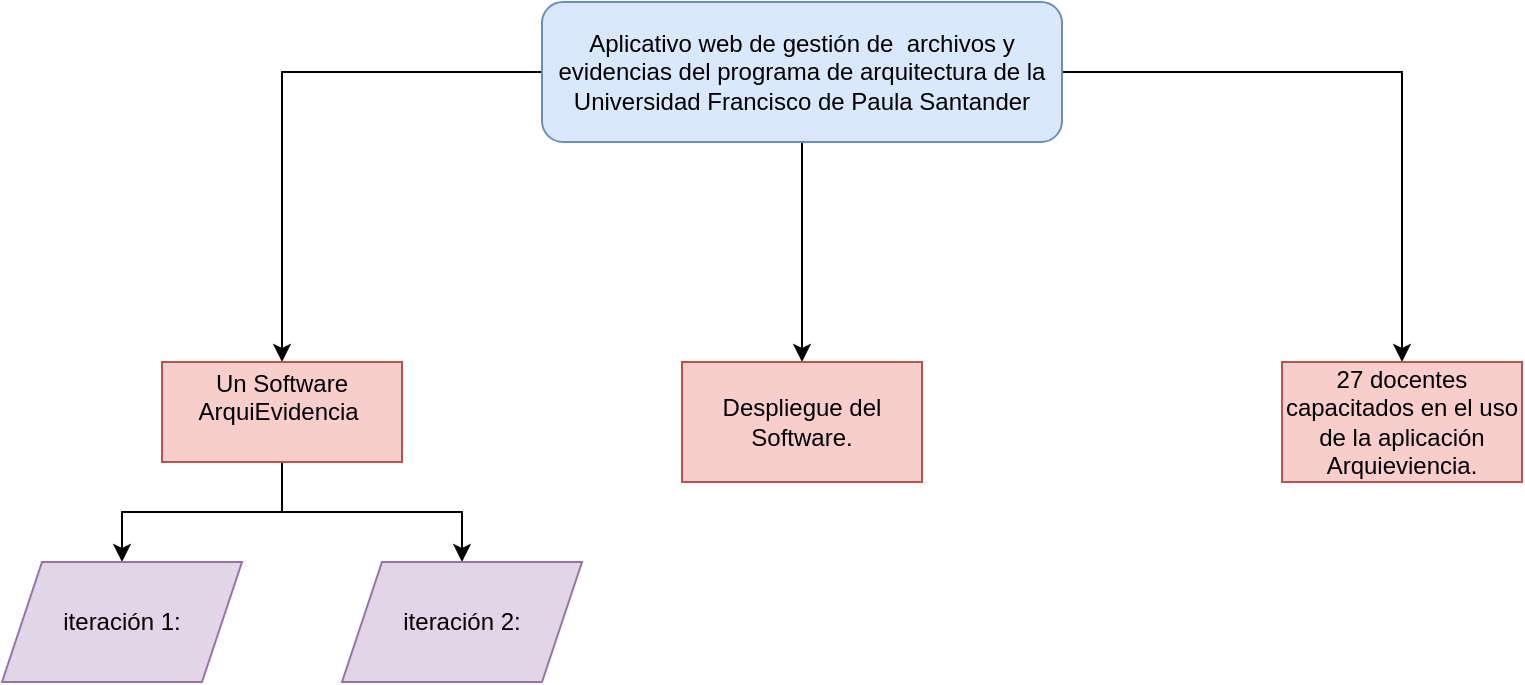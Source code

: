 <mxfile version="21.1.0" type="github">
  <diagram name="Página-1" id="_r_3K5kRRyNw7OYGr1nD">
    <mxGraphModel dx="880" dy="1653" grid="1" gridSize="10" guides="1" tooltips="1" connect="1" arrows="1" fold="1" page="1" pageScale="1" pageWidth="827" pageHeight="1169" math="0" shadow="0">
      <root>
        <mxCell id="0" />
        <mxCell id="1" parent="0" />
        <mxCell id="z7_OP3RU1LLzvX_mZBf--5" style="edgeStyle=orthogonalEdgeStyle;rounded=0;orthogonalLoop=1;jettySize=auto;html=1;" edge="1" parent="1" source="z7_OP3RU1LLzvX_mZBf--1" target="z7_OP3RU1LLzvX_mZBf--2">
          <mxGeometry relative="1" as="geometry" />
        </mxCell>
        <mxCell id="z7_OP3RU1LLzvX_mZBf--6" style="edgeStyle=orthogonalEdgeStyle;rounded=0;orthogonalLoop=1;jettySize=auto;html=1;" edge="1" parent="1" source="z7_OP3RU1LLzvX_mZBf--1" target="z7_OP3RU1LLzvX_mZBf--3">
          <mxGeometry relative="1" as="geometry" />
        </mxCell>
        <mxCell id="z7_OP3RU1LLzvX_mZBf--7" style="edgeStyle=orthogonalEdgeStyle;rounded=0;orthogonalLoop=1;jettySize=auto;html=1;entryX=0.5;entryY=0;entryDx=0;entryDy=0;" edge="1" parent="1" source="z7_OP3RU1LLzvX_mZBf--1" target="z7_OP3RU1LLzvX_mZBf--4">
          <mxGeometry relative="1" as="geometry" />
        </mxCell>
        <mxCell id="z7_OP3RU1LLzvX_mZBf--1" value="Aplicativo web de gestión de&amp;nbsp; archivos y evidencias del programa de arquitectura de la Universidad Francisco de Paula Santander" style="rounded=1;whiteSpace=wrap;html=1;fillColor=#dae8fc;strokeColor=#6c8ebf;" vertex="1" parent="1">
          <mxGeometry x="290" y="-380" width="260" height="70" as="geometry" />
        </mxCell>
        <mxCell id="z7_OP3RU1LLzvX_mZBf--10" style="edgeStyle=orthogonalEdgeStyle;rounded=0;orthogonalLoop=1;jettySize=auto;html=1;" edge="1" parent="1" source="z7_OP3RU1LLzvX_mZBf--2" target="z7_OP3RU1LLzvX_mZBf--8">
          <mxGeometry relative="1" as="geometry" />
        </mxCell>
        <mxCell id="z7_OP3RU1LLzvX_mZBf--11" style="edgeStyle=orthogonalEdgeStyle;rounded=0;orthogonalLoop=1;jettySize=auto;html=1;" edge="1" parent="1" source="z7_OP3RU1LLzvX_mZBf--2" target="z7_OP3RU1LLzvX_mZBf--9">
          <mxGeometry relative="1" as="geometry" />
        </mxCell>
        <mxCell id="z7_OP3RU1LLzvX_mZBf--2" value="&lt;div&gt;Un Software ArquiEvidencia&amp;nbsp;&lt;/div&gt;&lt;div&gt;&lt;br&gt;&lt;/div&gt;" style="rounded=0;whiteSpace=wrap;html=1;fillColor=#f8cecc;strokeColor=#b85450;" vertex="1" parent="1">
          <mxGeometry x="100" y="-200" width="120" height="50" as="geometry" />
        </mxCell>
        <mxCell id="z7_OP3RU1LLzvX_mZBf--3" value="Despliegue del Software." style="rounded=0;whiteSpace=wrap;html=1;fillColor=#f8cecc;strokeColor=#b85450;" vertex="1" parent="1">
          <mxGeometry x="360" y="-200" width="120" height="60" as="geometry" />
        </mxCell>
        <mxCell id="z7_OP3RU1LLzvX_mZBf--4" value="27 docentes capacitados en el uso de la aplicación Arquieviencia." style="rounded=0;whiteSpace=wrap;html=1;fillColor=#f8cecc;strokeColor=#b85450;" vertex="1" parent="1">
          <mxGeometry x="660" y="-200" width="120" height="60" as="geometry" />
        </mxCell>
        <mxCell id="z7_OP3RU1LLzvX_mZBf--8" value="iteración 1:" style="shape=parallelogram;perimeter=parallelogramPerimeter;whiteSpace=wrap;html=1;fixedSize=1;fillColor=#e1d5e7;strokeColor=#9673a6;" vertex="1" parent="1">
          <mxGeometry x="20" y="-100" width="120" height="60" as="geometry" />
        </mxCell>
        <mxCell id="z7_OP3RU1LLzvX_mZBf--9" value="iteración 2:" style="shape=parallelogram;perimeter=parallelogramPerimeter;whiteSpace=wrap;html=1;fixedSize=1;fillColor=#e1d5e7;strokeColor=#9673a6;" vertex="1" parent="1">
          <mxGeometry x="190" y="-100" width="120" height="60" as="geometry" />
        </mxCell>
      </root>
    </mxGraphModel>
  </diagram>
</mxfile>
